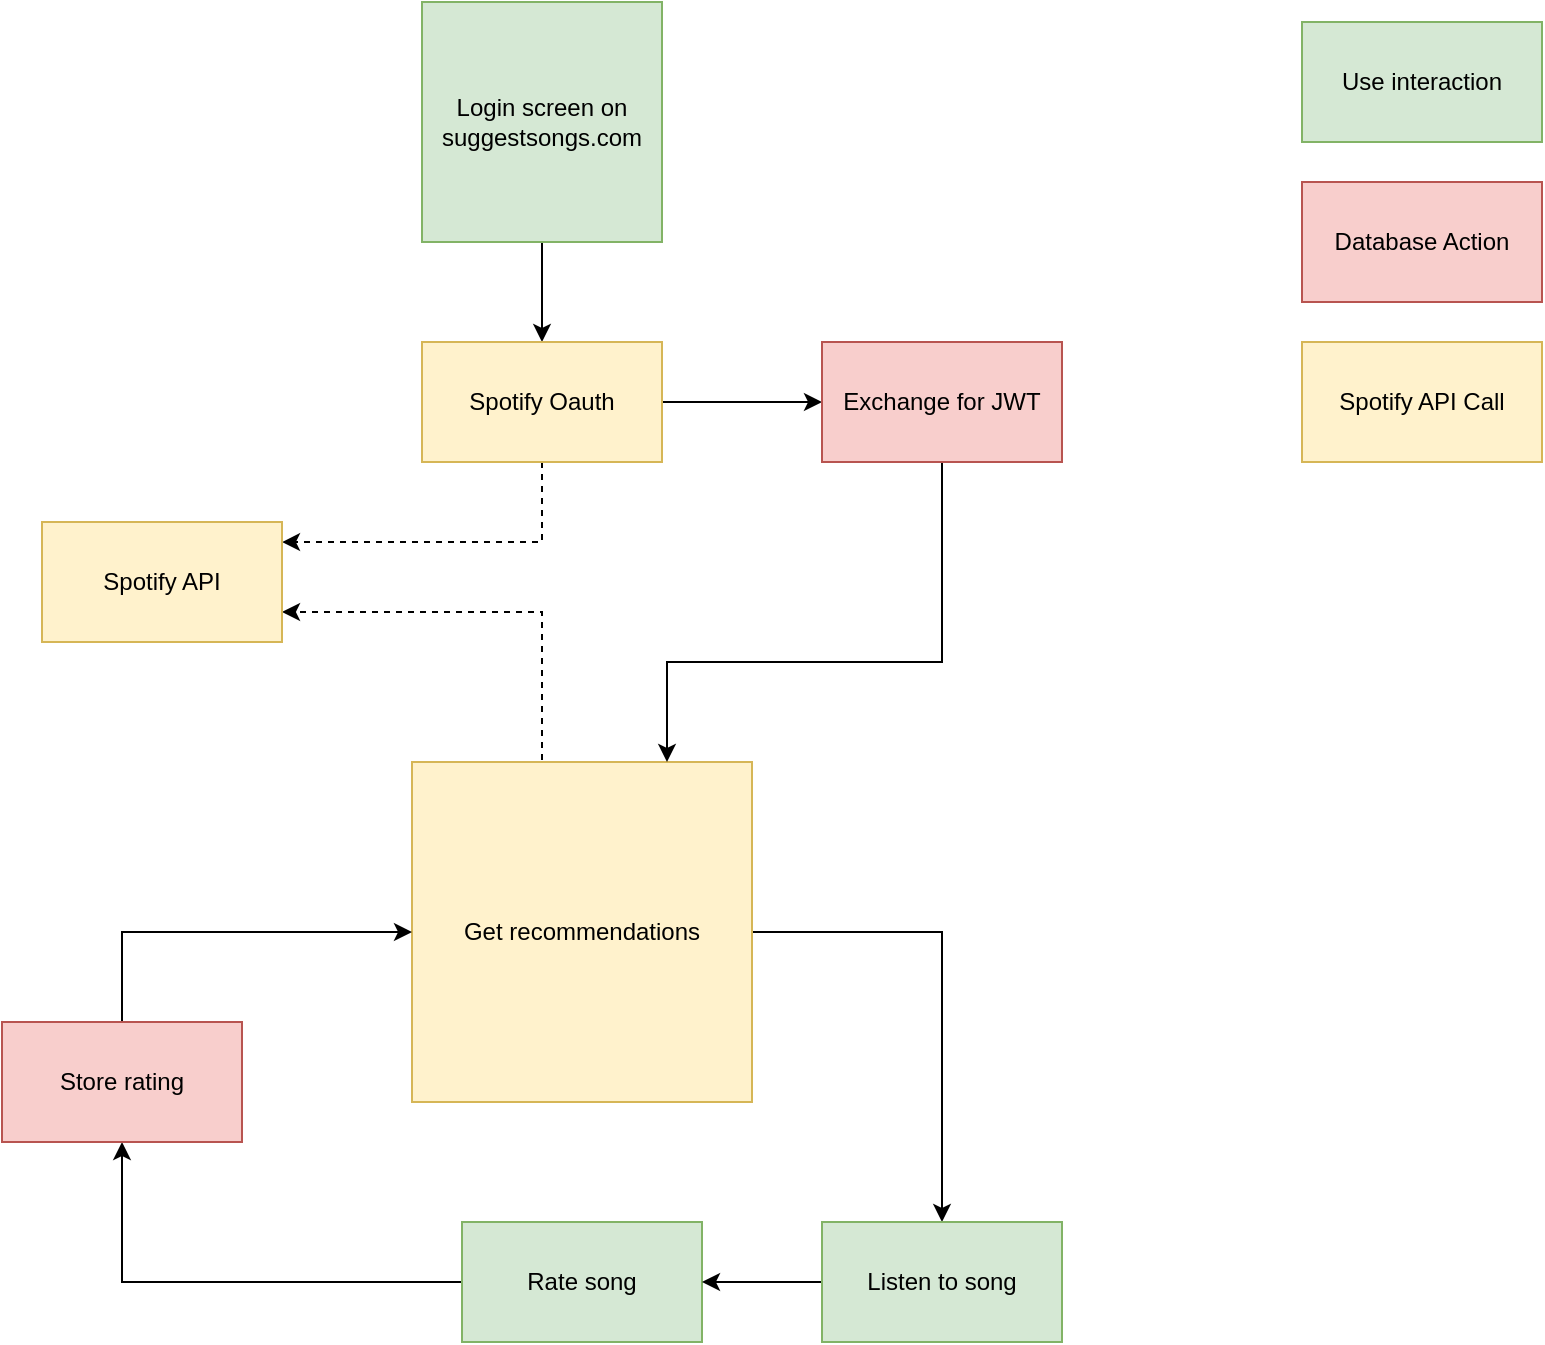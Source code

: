 <mxfile version="23.1.8" type="device">
  <diagram name="Page-1" id="wMAndPRgQhuOANV__H0b">
    <mxGraphModel dx="1434" dy="772" grid="1" gridSize="10" guides="1" tooltips="1" connect="1" arrows="1" fold="1" page="1" pageScale="1" pageWidth="850" pageHeight="1100" math="0" shadow="0">
      <root>
        <mxCell id="0" />
        <mxCell id="1" parent="0" />
        <mxCell id="y1I-Lkv7MQGAcPQk6Ue--16" style="edgeStyle=orthogonalEdgeStyle;rounded=0;orthogonalLoop=1;jettySize=auto;html=1;entryX=0.5;entryY=0;entryDx=0;entryDy=0;" edge="1" parent="1" source="y1I-Lkv7MQGAcPQk6Ue--2" target="y1I-Lkv7MQGAcPQk6Ue--15">
          <mxGeometry relative="1" as="geometry" />
        </mxCell>
        <mxCell id="y1I-Lkv7MQGAcPQk6Ue--19" style="edgeStyle=orthogonalEdgeStyle;rounded=0;orthogonalLoop=1;jettySize=auto;html=1;entryX=1;entryY=0.75;entryDx=0;entryDy=0;dashed=1;" edge="1" parent="1" target="y1I-Lkv7MQGAcPQk6Ue--18">
          <mxGeometry relative="1" as="geometry">
            <mxPoint x="330" y="399" as="sourcePoint" />
            <mxPoint x="200" y="390" as="targetPoint" />
            <Array as="points">
              <mxPoint x="330" y="399" />
              <mxPoint x="330" y="325" />
            </Array>
          </mxGeometry>
        </mxCell>
        <mxCell id="y1I-Lkv7MQGAcPQk6Ue--2" value="Get recommendations" style="whiteSpace=wrap;html=1;aspect=fixed;fillColor=#fff2cc;strokeColor=#d6b656;" vertex="1" parent="1">
          <mxGeometry x="265" y="400" width="170" height="170" as="geometry" />
        </mxCell>
        <mxCell id="y1I-Lkv7MQGAcPQk6Ue--5" style="edgeStyle=orthogonalEdgeStyle;rounded=0;orthogonalLoop=1;jettySize=auto;html=1;entryX=0.5;entryY=1;entryDx=0;entryDy=0;" edge="1" parent="1" source="y1I-Lkv7MQGAcPQk6Ue--3" target="y1I-Lkv7MQGAcPQk6Ue--4">
          <mxGeometry relative="1" as="geometry" />
        </mxCell>
        <mxCell id="y1I-Lkv7MQGAcPQk6Ue--3" value="Rate song" style="rounded=0;whiteSpace=wrap;html=1;fillColor=#d5e8d4;strokeColor=#82b366;" vertex="1" parent="1">
          <mxGeometry x="290" y="630" width="120" height="60" as="geometry" />
        </mxCell>
        <mxCell id="y1I-Lkv7MQGAcPQk6Ue--6" style="edgeStyle=orthogonalEdgeStyle;rounded=0;orthogonalLoop=1;jettySize=auto;html=1;entryX=0;entryY=0.5;entryDx=0;entryDy=0;" edge="1" parent="1" source="y1I-Lkv7MQGAcPQk6Ue--4" target="y1I-Lkv7MQGAcPQk6Ue--2">
          <mxGeometry relative="1" as="geometry">
            <Array as="points">
              <mxPoint x="120" y="485" />
            </Array>
          </mxGeometry>
        </mxCell>
        <mxCell id="y1I-Lkv7MQGAcPQk6Ue--4" value="Store rating" style="rounded=0;whiteSpace=wrap;html=1;fillColor=#f8cecc;strokeColor=#b85450;" vertex="1" parent="1">
          <mxGeometry x="60" y="530" width="120" height="60" as="geometry" />
        </mxCell>
        <mxCell id="y1I-Lkv7MQGAcPQk6Ue--12" value="" style="edgeStyle=orthogonalEdgeStyle;rounded=0;orthogonalLoop=1;jettySize=auto;html=1;" edge="1" parent="1" source="y1I-Lkv7MQGAcPQk6Ue--9" target="y1I-Lkv7MQGAcPQk6Ue--10">
          <mxGeometry relative="1" as="geometry" />
        </mxCell>
        <mxCell id="y1I-Lkv7MQGAcPQk6Ue--9" value="Login screen on suggestsongs.com" style="whiteSpace=wrap;html=1;aspect=fixed;fillColor=#d5e8d4;strokeColor=#82b366;" vertex="1" parent="1">
          <mxGeometry x="270" y="20" width="120" height="120" as="geometry" />
        </mxCell>
        <mxCell id="y1I-Lkv7MQGAcPQk6Ue--13" value="" style="edgeStyle=orthogonalEdgeStyle;rounded=0;orthogonalLoop=1;jettySize=auto;html=1;" edge="1" parent="1" source="y1I-Lkv7MQGAcPQk6Ue--10" target="y1I-Lkv7MQGAcPQk6Ue--11">
          <mxGeometry relative="1" as="geometry" />
        </mxCell>
        <mxCell id="y1I-Lkv7MQGAcPQk6Ue--21" style="edgeStyle=orthogonalEdgeStyle;rounded=0;orthogonalLoop=1;jettySize=auto;html=1;entryX=1;entryY=0.167;entryDx=0;entryDy=0;dashed=1;entryPerimeter=0;" edge="1" parent="1" source="y1I-Lkv7MQGAcPQk6Ue--10" target="y1I-Lkv7MQGAcPQk6Ue--18">
          <mxGeometry relative="1" as="geometry">
            <Array as="points">
              <mxPoint x="330" y="290" />
            </Array>
          </mxGeometry>
        </mxCell>
        <mxCell id="y1I-Lkv7MQGAcPQk6Ue--10" value="Spotify Oauth" style="rounded=0;whiteSpace=wrap;html=1;fillColor=#fff2cc;strokeColor=#d6b656;" vertex="1" parent="1">
          <mxGeometry x="270" y="190" width="120" height="60" as="geometry" />
        </mxCell>
        <mxCell id="y1I-Lkv7MQGAcPQk6Ue--14" style="edgeStyle=orthogonalEdgeStyle;rounded=0;orthogonalLoop=1;jettySize=auto;html=1;entryX=0.75;entryY=0;entryDx=0;entryDy=0;" edge="1" parent="1" source="y1I-Lkv7MQGAcPQk6Ue--11" target="y1I-Lkv7MQGAcPQk6Ue--2">
          <mxGeometry relative="1" as="geometry">
            <Array as="points">
              <mxPoint x="530" y="350" />
              <mxPoint x="393" y="350" />
            </Array>
          </mxGeometry>
        </mxCell>
        <mxCell id="y1I-Lkv7MQGAcPQk6Ue--11" value="Exchange for JWT" style="rounded=0;whiteSpace=wrap;html=1;fillColor=#f8cecc;strokeColor=#b85450;" vertex="1" parent="1">
          <mxGeometry x="470" y="190" width="120" height="60" as="geometry" />
        </mxCell>
        <mxCell id="y1I-Lkv7MQGAcPQk6Ue--17" value="" style="edgeStyle=orthogonalEdgeStyle;rounded=0;orthogonalLoop=1;jettySize=auto;html=1;" edge="1" parent="1" source="y1I-Lkv7MQGAcPQk6Ue--15" target="y1I-Lkv7MQGAcPQk6Ue--3">
          <mxGeometry relative="1" as="geometry" />
        </mxCell>
        <mxCell id="y1I-Lkv7MQGAcPQk6Ue--15" value="Listen to song" style="rounded=0;whiteSpace=wrap;html=1;fillColor=#d5e8d4;strokeColor=#82b366;" vertex="1" parent="1">
          <mxGeometry x="470" y="630" width="120" height="60" as="geometry" />
        </mxCell>
        <mxCell id="y1I-Lkv7MQGAcPQk6Ue--18" value="Spotify API" style="rounded=0;whiteSpace=wrap;html=1;fillColor=#fff2cc;strokeColor=#d6b656;" vertex="1" parent="1">
          <mxGeometry x="80" y="280" width="120" height="60" as="geometry" />
        </mxCell>
        <mxCell id="y1I-Lkv7MQGAcPQk6Ue--22" value="Use interaction" style="rounded=0;whiteSpace=wrap;html=1;fillColor=#d5e8d4;strokeColor=#82b366;" vertex="1" parent="1">
          <mxGeometry x="710" y="30" width="120" height="60" as="geometry" />
        </mxCell>
        <mxCell id="y1I-Lkv7MQGAcPQk6Ue--23" value="Database Action" style="rounded=0;whiteSpace=wrap;html=1;fillColor=#f8cecc;strokeColor=#b85450;" vertex="1" parent="1">
          <mxGeometry x="710" y="110" width="120" height="60" as="geometry" />
        </mxCell>
        <mxCell id="y1I-Lkv7MQGAcPQk6Ue--25" value="Spotify API Call" style="rounded=0;whiteSpace=wrap;html=1;fillColor=#fff2cc;strokeColor=#d6b656;" vertex="1" parent="1">
          <mxGeometry x="710" y="190" width="120" height="60" as="geometry" />
        </mxCell>
      </root>
    </mxGraphModel>
  </diagram>
</mxfile>
